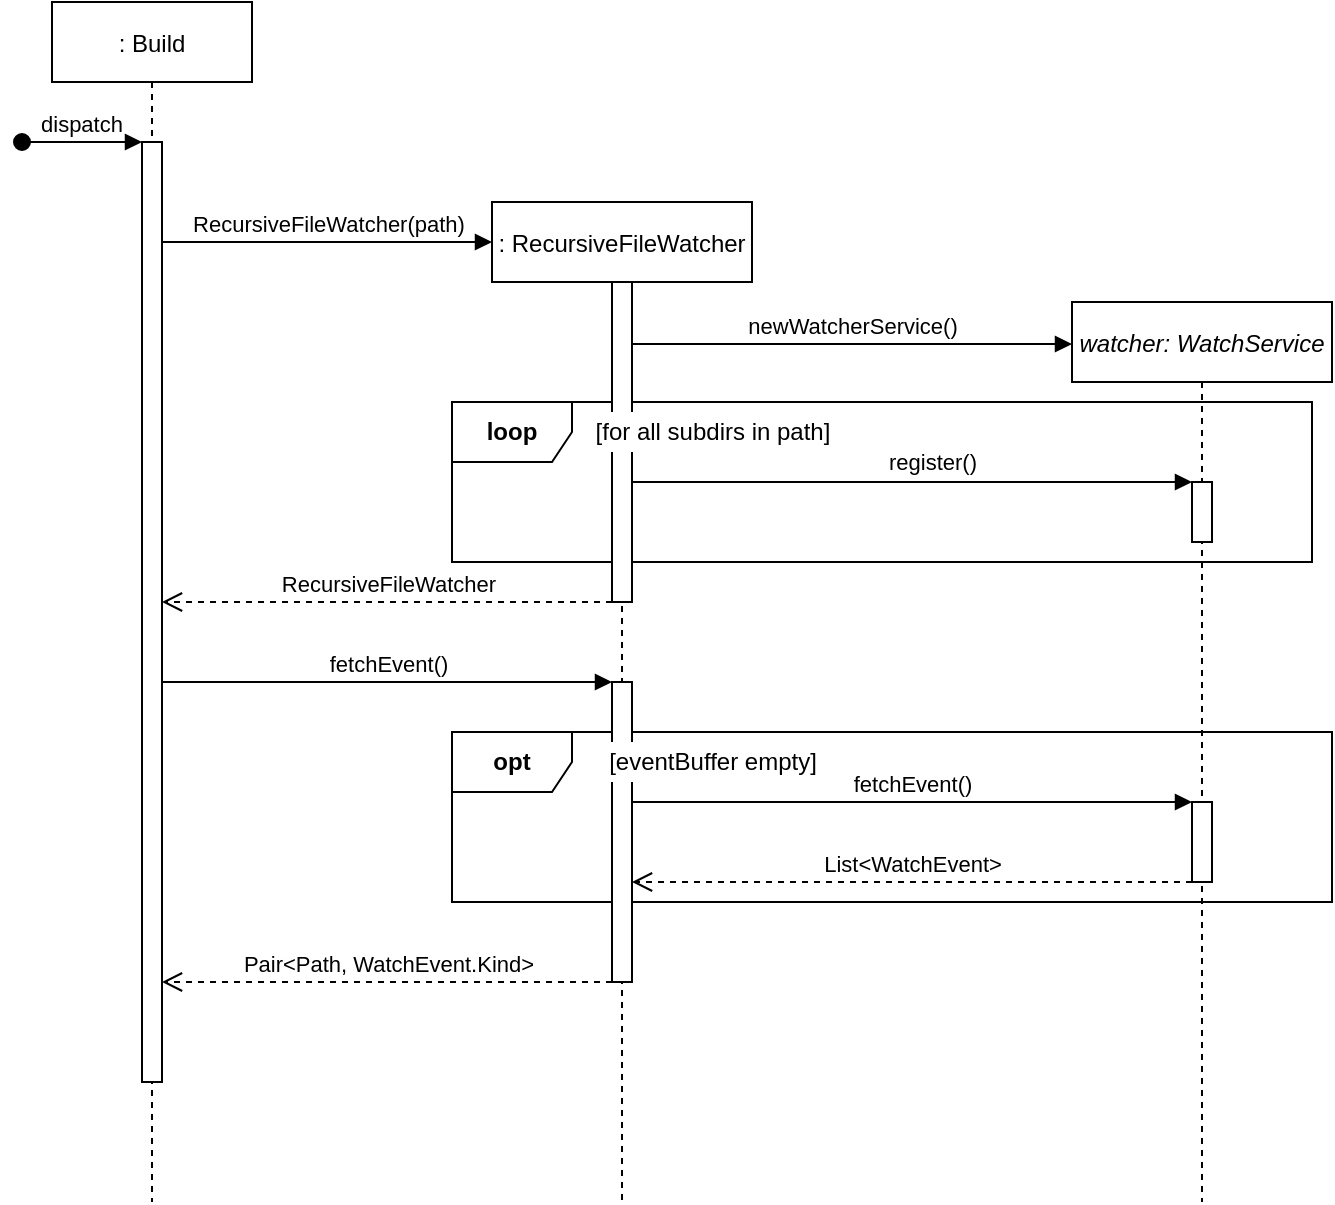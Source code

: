<mxfile version="17.4.6" type="device"><diagram id="kgpKYQtTHZ0yAKxKKP6v" name="Page-1"><mxGraphModel dx="1422" dy="772" grid="1" gridSize="10" guides="1" tooltips="1" connect="1" arrows="1" fold="1" page="1" pageScale="1" pageWidth="850" pageHeight="1100" math="0" shadow="0"><root><mxCell id="0"/><mxCell id="1" parent="0"/><mxCell id="wgyS8rU-bcWR-8AqMxdb-6" value="loop" style="shape=umlFrame;whiteSpace=wrap;html=1;fontStyle=1" vertex="1" parent="1"><mxGeometry x="320" y="240" width="430" height="80" as="geometry"/></mxCell><mxCell id="3nuBFxr9cyL0pnOWT2aG-1" value=": Build" style="shape=umlLifeline;perimeter=lifelinePerimeter;container=1;collapsible=0;recursiveResize=0;rounded=0;shadow=0;strokeWidth=1;" parent="1" vertex="1"><mxGeometry x="120" y="40" width="100" height="600" as="geometry"/></mxCell><mxCell id="3nuBFxr9cyL0pnOWT2aG-2" value="" style="points=[];perimeter=orthogonalPerimeter;rounded=0;shadow=0;strokeWidth=1;" parent="3nuBFxr9cyL0pnOWT2aG-1" vertex="1"><mxGeometry x="45" y="70" width="10" height="470" as="geometry"/></mxCell><mxCell id="3nuBFxr9cyL0pnOWT2aG-3" value="dispatch" style="verticalAlign=bottom;startArrow=oval;endArrow=block;startSize=8;shadow=0;strokeWidth=1;" parent="3nuBFxr9cyL0pnOWT2aG-1" target="3nuBFxr9cyL0pnOWT2aG-2" edge="1"><mxGeometry relative="1" as="geometry"><mxPoint x="-15" y="70" as="sourcePoint"/></mxGeometry></mxCell><mxCell id="3nuBFxr9cyL0pnOWT2aG-5" value=": RecursiveFileWatcher" style="shape=umlLifeline;perimeter=lifelinePerimeter;container=1;collapsible=0;recursiveResize=0;rounded=0;shadow=0;strokeWidth=1;" parent="1" vertex="1"><mxGeometry x="340" y="140" width="130" height="500" as="geometry"/></mxCell><mxCell id="wgyS8rU-bcWR-8AqMxdb-7" value="" style="points=[];perimeter=orthogonalPerimeter;rounded=0;shadow=0;strokeWidth=1;" vertex="1" parent="3nuBFxr9cyL0pnOWT2aG-5"><mxGeometry x="60" y="40" width="10" height="160" as="geometry"/></mxCell><mxCell id="wgyS8rU-bcWR-8AqMxdb-1" value="RecursiveFileWatcher(path)" style="html=1;verticalAlign=bottom;endArrow=block;rounded=0;" edge="1" parent="1" source="3nuBFxr9cyL0pnOWT2aG-2"><mxGeometry width="80" relative="1" as="geometry"><mxPoint x="310" y="360" as="sourcePoint"/><mxPoint x="340" y="160" as="targetPoint"/><Array as="points"><mxPoint x="320" y="160"/></Array></mxGeometry></mxCell><mxCell id="wgyS8rU-bcWR-8AqMxdb-2" value="watcher: WatchService" style="shape=umlLifeline;perimeter=lifelinePerimeter;container=1;collapsible=0;recursiveResize=0;rounded=0;shadow=0;strokeWidth=1;fontStyle=2" vertex="1" parent="1"><mxGeometry x="630" y="190" width="130" height="450" as="geometry"/></mxCell><mxCell id="wgyS8rU-bcWR-8AqMxdb-10" value="" style="points=[];perimeter=orthogonalPerimeter;rounded=0;shadow=0;strokeWidth=1;" vertex="1" parent="wgyS8rU-bcWR-8AqMxdb-2"><mxGeometry x="60" y="90" width="10" height="30" as="geometry"/></mxCell><mxCell id="wgyS8rU-bcWR-8AqMxdb-14" value="opt" style="shape=umlFrame;whiteSpace=wrap;html=1;fontStyle=1" vertex="1" parent="wgyS8rU-bcWR-8AqMxdb-2"><mxGeometry x="-310" y="215" width="440" height="85" as="geometry"/></mxCell><mxCell id="wgyS8rU-bcWR-8AqMxdb-12" value="" style="points=[];perimeter=orthogonalPerimeter;rounded=0;shadow=0;strokeWidth=1;" vertex="1" parent="wgyS8rU-bcWR-8AqMxdb-2"><mxGeometry x="-230" y="190" width="10" height="150" as="geometry"/></mxCell><mxCell id="wgyS8rU-bcWR-8AqMxdb-16" value="" style="points=[];perimeter=orthogonalPerimeter;rounded=0;shadow=0;strokeWidth=1;" vertex="1" parent="wgyS8rU-bcWR-8AqMxdb-2"><mxGeometry x="60" y="250" width="10" height="40" as="geometry"/></mxCell><mxCell id="wgyS8rU-bcWR-8AqMxdb-13" value="fetchEvent()" style="html=1;verticalAlign=bottom;endArrow=block;rounded=0;" edge="1" parent="wgyS8rU-bcWR-8AqMxdb-2" target="wgyS8rU-bcWR-8AqMxdb-12"><mxGeometry width="80" relative="1" as="geometry"><mxPoint x="-455" y="190" as="sourcePoint"/><mxPoint x="-240" y="220" as="targetPoint"/><Array as="points"><mxPoint x="-340" y="190"/></Array></mxGeometry></mxCell><mxCell id="wgyS8rU-bcWR-8AqMxdb-15" value="fetchEvent()" style="html=1;verticalAlign=bottom;endArrow=block;rounded=0;" edge="1" parent="wgyS8rU-bcWR-8AqMxdb-2" source="wgyS8rU-bcWR-8AqMxdb-12" target="wgyS8rU-bcWR-8AqMxdb-16"><mxGeometry width="80" relative="1" as="geometry"><mxPoint x="-210" y="240" as="sourcePoint"/><mxPoint x="-20" y="180" as="targetPoint"/><Array as="points"><mxPoint x="-50" y="250"/></Array></mxGeometry></mxCell><mxCell id="wgyS8rU-bcWR-8AqMxdb-17" value="[eventBuffer empty]" style="text;html=1;align=center;verticalAlign=middle;resizable=0;points=[];autosize=1;fillColor=default;" vertex="1" parent="wgyS8rU-bcWR-8AqMxdb-2"><mxGeometry x="-240" y="220" width="120" height="20" as="geometry"/></mxCell><mxCell id="wgyS8rU-bcWR-8AqMxdb-18" value="List&amp;lt;WatchEvent&amp;gt;" style="html=1;verticalAlign=bottom;endArrow=open;dashed=1;endSize=8;rounded=0;" edge="1" parent="wgyS8rU-bcWR-8AqMxdb-2" source="wgyS8rU-bcWR-8AqMxdb-16" target="wgyS8rU-bcWR-8AqMxdb-12"><mxGeometry relative="1" as="geometry"><mxPoint x="-30" y="380" as="sourcePoint"/><mxPoint x="-110" y="380" as="targetPoint"/><Array as="points"><mxPoint x="-50" y="290"/></Array></mxGeometry></mxCell><mxCell id="wgyS8rU-bcWR-8AqMxdb-19" value="Pair&amp;lt;Path, WatchEvent.Kind&amp;gt;" style="html=1;verticalAlign=bottom;endArrow=open;dashed=1;endSize=8;rounded=0;" edge="1" parent="wgyS8rU-bcWR-8AqMxdb-2" source="wgyS8rU-bcWR-8AqMxdb-12"><mxGeometry relative="1" as="geometry"><mxPoint x="-310" y="320" as="sourcePoint"/><mxPoint x="-455" y="340" as="targetPoint"/><Array as="points"><mxPoint x="-320" y="340"/></Array></mxGeometry></mxCell><mxCell id="wgyS8rU-bcWR-8AqMxdb-4" value="newWatcherService()" style="html=1;verticalAlign=bottom;endArrow=block;rounded=0;fontStyle=0;" edge="1" parent="1" source="wgyS8rU-bcWR-8AqMxdb-7"><mxGeometry width="80" relative="1" as="geometry"><mxPoint x="410" y="211" as="sourcePoint"/><mxPoint x="630" y="211" as="targetPoint"/><Array as="points"/></mxGeometry></mxCell><mxCell id="wgyS8rU-bcWR-8AqMxdb-9" value="" style="html=1;verticalAlign=bottom;endArrow=block;rounded=0;fontStyle=2;" edge="1" parent="1" source="wgyS8rU-bcWR-8AqMxdb-7" target="wgyS8rU-bcWR-8AqMxdb-10"><mxGeometry width="80" relative="1" as="geometry"><mxPoint x="420.0" y="221" as="sourcePoint"/><mxPoint x="637.01" y="221.32" as="targetPoint"/><Array as="points"/></mxGeometry></mxCell><mxCell id="wgyS8rU-bcWR-8AqMxdb-22" value="register()" style="edgeLabel;html=1;align=center;verticalAlign=middle;resizable=0;points=[];" vertex="1" connectable="0" parent="wgyS8rU-bcWR-8AqMxdb-9"><mxGeometry x="0.072" relative="1" as="geometry"><mxPoint y="-10" as="offset"/></mxGeometry></mxCell><mxCell id="wgyS8rU-bcWR-8AqMxdb-11" value="RecursiveFileWatcher" style="html=1;verticalAlign=bottom;endArrow=open;dashed=1;endSize=8;rounded=0;" edge="1" parent="1" source="wgyS8rU-bcWR-8AqMxdb-7" target="3nuBFxr9cyL0pnOWT2aG-2"><mxGeometry relative="1" as="geometry"><mxPoint x="390" y="360" as="sourcePoint"/><mxPoint x="310" y="360" as="targetPoint"/><Array as="points"><mxPoint x="260" y="340"/></Array></mxGeometry></mxCell><mxCell id="wgyS8rU-bcWR-8AqMxdb-20" value="[for all subdirs in path]" style="text;html=1;align=center;verticalAlign=middle;resizable=0;points=[];autosize=1;fillColor=default;" vertex="1" parent="1"><mxGeometry x="385" y="245" width="130" height="20" as="geometry"/></mxCell></root></mxGraphModel></diagram></mxfile>